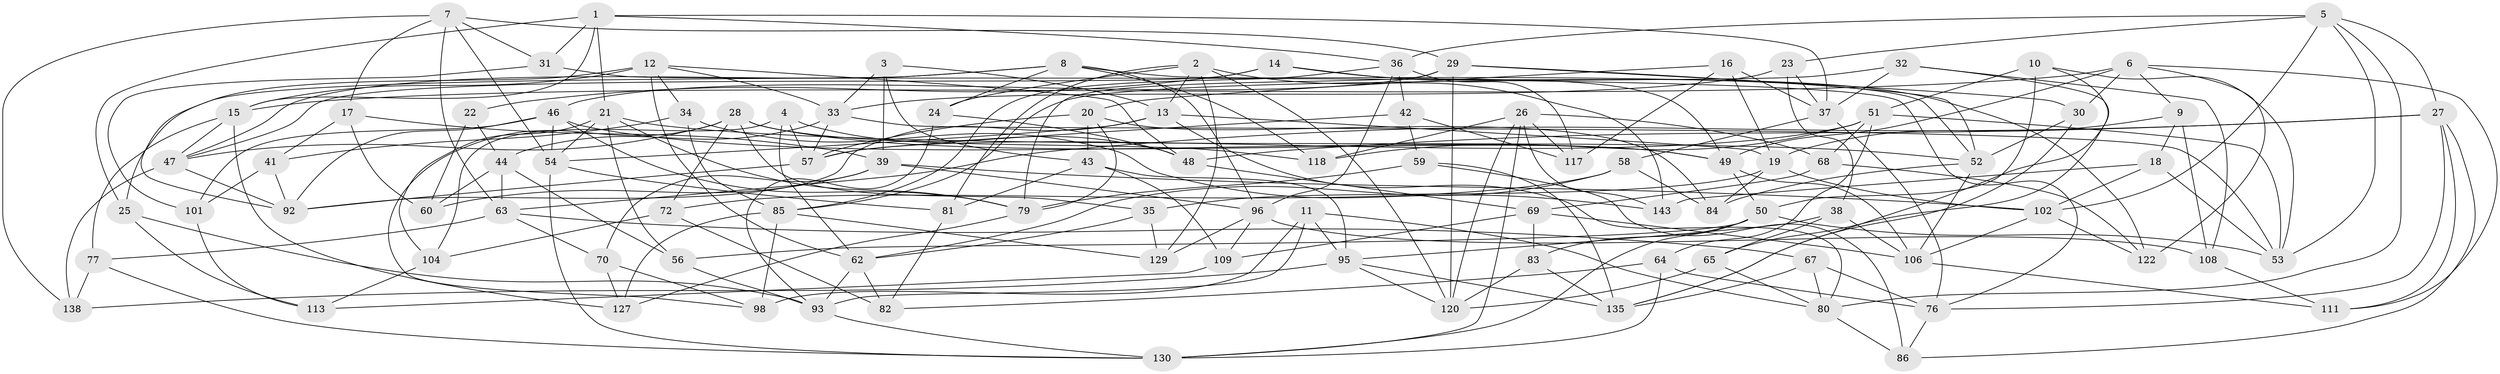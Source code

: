 // original degree distribution, {4: 1.0}
// Generated by graph-tools (version 1.1) at 2025/42/03/06/25 10:42:23]
// undirected, 99 vertices, 243 edges
graph export_dot {
graph [start="1"]
  node [color=gray90,style=filled];
  1 [super="+114"];
  2 [super="+90"];
  3;
  4;
  5 [super="+147"];
  6 [super="+89"];
  7 [super="+97"];
  8 [super="+71"];
  9;
  10;
  11;
  12 [super="+110"];
  13 [super="+55"];
  14;
  15 [super="+94"];
  16;
  17;
  18;
  19 [super="+128"];
  20 [super="+73"];
  21 [super="+116"];
  22;
  23;
  24;
  25;
  26 [super="+112"];
  27 [super="+78"];
  28 [super="+107"];
  29 [super="+100"];
  30;
  31;
  32;
  33 [super="+132"];
  34;
  35;
  36 [super="+40"];
  37 [super="+119"];
  38;
  39 [super="+75"];
  41;
  42;
  43 [super="+45"];
  44 [super="+91"];
  46 [super="+88"];
  47 [super="+66"];
  48 [super="+126"];
  49 [super="+134"];
  50 [super="+115"];
  51 [super="+140"];
  52 [super="+74"];
  53 [super="+136"];
  54 [super="+141"];
  56;
  57 [super="+61"];
  58;
  59;
  60;
  62 [super="+103"];
  63 [super="+105"];
  64;
  65;
  67;
  68;
  69 [super="+133"];
  70;
  72;
  76 [super="+87"];
  77;
  79 [super="+131"];
  80 [super="+124"];
  81;
  82;
  83;
  84;
  85 [super="+99"];
  86;
  92 [super="+144"];
  93 [super="+121"];
  95 [super="+139"];
  96 [super="+137"];
  98;
  101;
  102 [super="+123"];
  104;
  106 [super="+146"];
  108;
  109;
  111;
  113;
  117;
  118;
  120 [super="+125"];
  122;
  127;
  129;
  130 [super="+145"];
  135 [super="+142"];
  138;
  143;
  1 -- 21;
  1 -- 25;
  1 -- 15;
  1 -- 36;
  1 -- 31;
  1 -- 37;
  2 -- 81;
  2 -- 120;
  2 -- 24;
  2 -- 129;
  2 -- 13;
  2 -- 143;
  3 -- 33;
  3 -- 39;
  3 -- 43;
  3 -- 13;
  4 -- 104;
  4 -- 62;
  4 -- 57;
  4 -- 48;
  5 -- 23;
  5 -- 27;
  5 -- 102;
  5 -- 80;
  5 -- 36;
  5 -- 53;
  6 -- 9;
  6 -- 122;
  6 -- 15;
  6 -- 111;
  6 -- 30;
  6 -- 49;
  7 -- 54;
  7 -- 31;
  7 -- 17;
  7 -- 138;
  7 -- 29;
  7 -- 63;
  8 -- 25;
  8 -- 52;
  8 -- 24;
  8 -- 96;
  8 -- 118;
  8 -- 47;
  9 -- 108;
  9 -- 18;
  9 -- 19;
  10 -- 65;
  10 -- 53;
  10 -- 50;
  10 -- 51;
  11 -- 98;
  11 -- 95;
  11 -- 93;
  11 -- 80;
  12 -- 62;
  12 -- 15;
  12 -- 33;
  12 -- 48;
  12 -- 34;
  12 -- 92;
  13 -- 80;
  13 -- 19;
  13 -- 92;
  13 -- 54;
  14 -- 49;
  14 -- 122;
  14 -- 22;
  14 -- 47;
  15 -- 77;
  15 -- 127;
  15 -- 47;
  16 -- 117;
  16 -- 20;
  16 -- 19;
  16 -- 37;
  17 -- 60;
  17 -- 41;
  17 -- 39;
  18 -- 102;
  18 -- 143;
  18 -- 53;
  19 -- 102;
  19 -- 84;
  19 -- 35;
  20 -- 43 [weight=2];
  20 -- 84;
  20 -- 57;
  20 -- 79;
  21 -- 104;
  21 -- 52;
  21 -- 56;
  21 -- 54;
  21 -- 79;
  22 -- 60;
  22 -- 44 [weight=2];
  23 -- 38;
  23 -- 37;
  23 -- 33;
  24 -- 93;
  24 -- 48;
  25 -- 113;
  25 -- 93;
  26 -- 118;
  26 -- 68;
  26 -- 130;
  26 -- 120;
  26 -- 117;
  26 -- 143;
  27 -- 86;
  27 -- 111;
  27 -- 48;
  27 -- 76;
  27 -- 63;
  28 -- 98;
  28 -- 72;
  28 -- 35;
  28 -- 118;
  28 -- 49;
  28 -- 47;
  29 -- 46;
  29 -- 120;
  29 -- 52;
  29 -- 30;
  29 -- 79;
  30 -- 135;
  30 -- 52;
  31 -- 101;
  31 -- 76;
  32 -- 85;
  32 -- 108;
  32 -- 37;
  32 -- 135;
  33 -- 44;
  33 -- 57;
  33 -- 53;
  34 -- 41;
  34 -- 85;
  34 -- 143;
  35 -- 62;
  35 -- 129;
  36 -- 117;
  36 -- 42;
  36 -- 96;
  36 -- 85;
  37 -- 58;
  37 -- 76;
  38 -- 95;
  38 -- 106;
  38 -- 65;
  39 -- 96;
  39 -- 70;
  39 -- 60;
  39 -- 102;
  41 -- 101;
  41 -- 92;
  42 -- 59;
  42 -- 117;
  42 -- 57;
  43 -- 109;
  43 -- 95;
  43 -- 81;
  44 -- 56;
  44 -- 63;
  44 -- 60;
  46 -- 101;
  46 -- 54;
  46 -- 49;
  46 -- 92;
  46 -- 79;
  47 -- 138;
  47 -- 92;
  48 -- 69 [weight=2];
  49 -- 50;
  49 -- 106;
  50 -- 56;
  50 -- 83;
  50 -- 130;
  50 -- 53;
  51 -- 53;
  51 -- 118;
  51 -- 68;
  51 -- 64;
  51 -- 57;
  52 -- 106;
  52 -- 84;
  54 -- 81;
  54 -- 130;
  56 -- 93;
  57 -- 92;
  58 -- 72;
  58 -- 84;
  58 -- 62;
  59 -- 86;
  59 -- 135;
  59 -- 79;
  62 -- 93;
  62 -- 82;
  63 -- 67;
  63 -- 77;
  63 -- 70;
  64 -- 82;
  64 -- 76;
  64 -- 130;
  65 -- 80;
  65 -- 120;
  67 -- 76;
  67 -- 80;
  67 -- 135;
  68 -- 69;
  68 -- 122;
  69 -- 109;
  69 -- 106;
  69 -- 83;
  70 -- 127;
  70 -- 98;
  72 -- 82;
  72 -- 104;
  76 -- 86;
  77 -- 138;
  77 -- 130;
  79 -- 127;
  80 -- 86;
  81 -- 82;
  83 -- 135;
  83 -- 120;
  85 -- 129;
  85 -- 98;
  85 -- 127;
  93 -- 130;
  95 -- 120;
  95 -- 138;
  95 -- 135;
  96 -- 129;
  96 -- 108;
  96 -- 109;
  101 -- 113;
  102 -- 122;
  102 -- 106;
  104 -- 113;
  106 -- 111;
  108 -- 111;
  109 -- 113;
}
